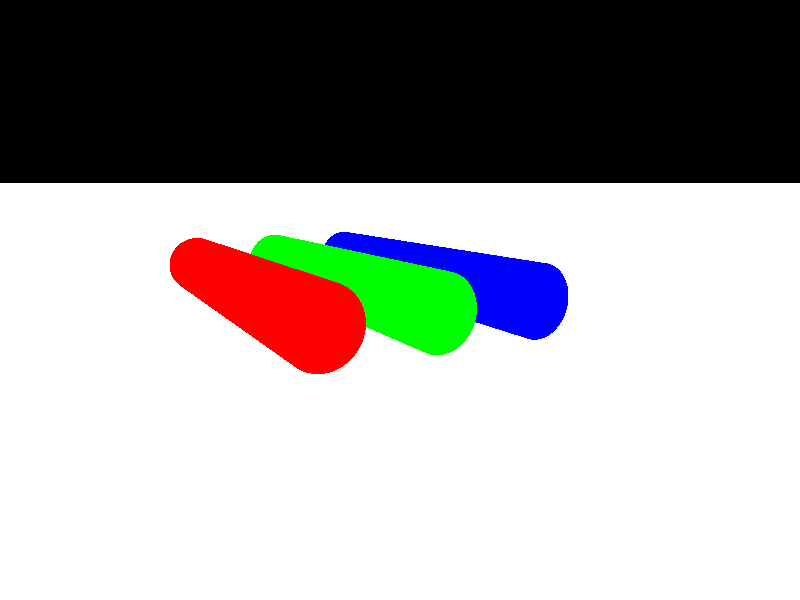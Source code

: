 // This work is licensed under the Creative Commons Attribution 3.0 Unported License.
// To view a copy of this license, visit http://creativecommons.org/licenses/by/3.0/
// or send a letter to Creative Commons, 444 Castro Street, Suite 900, Mountain View,
// California, 94041, USA.

// Persistence Of Vision raytracer sample file.
// A couple of tricks with spotlights and wood texture here.
// File by Dan Farmer.
//
// -w320 -h240
// -w800 -h600 +a0.3

#version 3.7;

global_settings {
  assumed_gamma 1.0
  max_trace_level 5
}

#include "colors.inc"
#include "shapes.inc"

camera {
   location  <-8, 3, -14>
   angle 65 // direction <0, 0, 1>
   up        <0, 1, 0>
   right     x*image_width/image_height
   look_at   <0, 0, 0>
}

// Overhead spotlight, shining "backwards"
light_source {
   <0, 50, -1> color LightGray
   spotlight
   point_at <0, 0, 8>
   tightness 50
   radius 50
   falloff 100
}

// Ground plane
plane { y, -1
   pigment {White}
   finish {
      ambient 0.3
      diffuse 0.7
      specular 0.5  roughness 0.05
   }
}

// Three spotlights positioned in front of three cylinders.  These could
// be put into composites if you wanted to really do it right.  Each light
// is associated with a cylinder.
//----------
// Red spotlight, goes with  left cylinder
light_source {
   <-3, -0.5, -2>
   color Red
   spotlight
   point_at <-3, -1, -10>
   tightness 10
   radius 100
   falloff 250
}

// Green spotlight, goes with center cylinder
light_source {
   <0, -0.5, -2>
   color Green
   spotlight
   point_at <0, -1, -10>
   tightness 10
   radius 100
   falloff 250
}

// Blue spotlight, goes with right cylinder
light_source {
   <3, -0.5, -2> color Blue
   spotlight
   point_at <3, -1, -10>
   tightness 10
   radius 100
   falloff 250
}

// Set default textures for shapes to come
default {
   finish {
      ambient 0.5     // Unusually high ambient setting.
      diffuse 0.5     // Unusually low diffuse setting.
      reflection 0.15
      specular 0.25 roughness 0.001
   }
}

#declare L_Interior =
   interior{
      fade_distance 6
      fade_power 2
   }


// Red cylinder on the left.  Goes with red spotlight.
object { Disk_Z
   interior{L_Interior}
   pigment {
      wood
      turbulence 0  // I want concentric rings,  not wood.
      // colormap from opaque red to "clear red"
      color_map {[0, 1  color Red filter 0 color Red filter 1] }
      scale <2, 2, 1>
   }

   scale <1, 1, 6>        // Scale texture with the object now.
   translate <-3, 0, 4>   // Move it to its final restingplace
}

// Green cylinder in the center.  Goes with green spotlight.
object { Disk_Z
   interior{L_Interior}
   pigment {
      wood
      turbulence 0  // I want concentric rings,  not wood.
      // colormap from opaque green to "clear green"
      color_map {[0, 1  color Green filter 0 color Green filter 1] }
      scale <2, 2, 1>
   }

   scale <1, 1, 6>
   translate <0, 0, 4>
}

// Blue cylinder on the right.  Goes with blue spotlight, right?
object { Disk_Z
   interior{L_Interior}
   pigment {
      wood
      turbulence 0  // I want concentric rings,  not wood.
      // colormap from opaque blue to "clear blue"
      color_map {[0, 1  color Blue filter 0 color Blue filter 1] }
      scale <2, 2, 1>
   }

   scale <1, 1, 6>
   translate <3, 0, 4>
}

